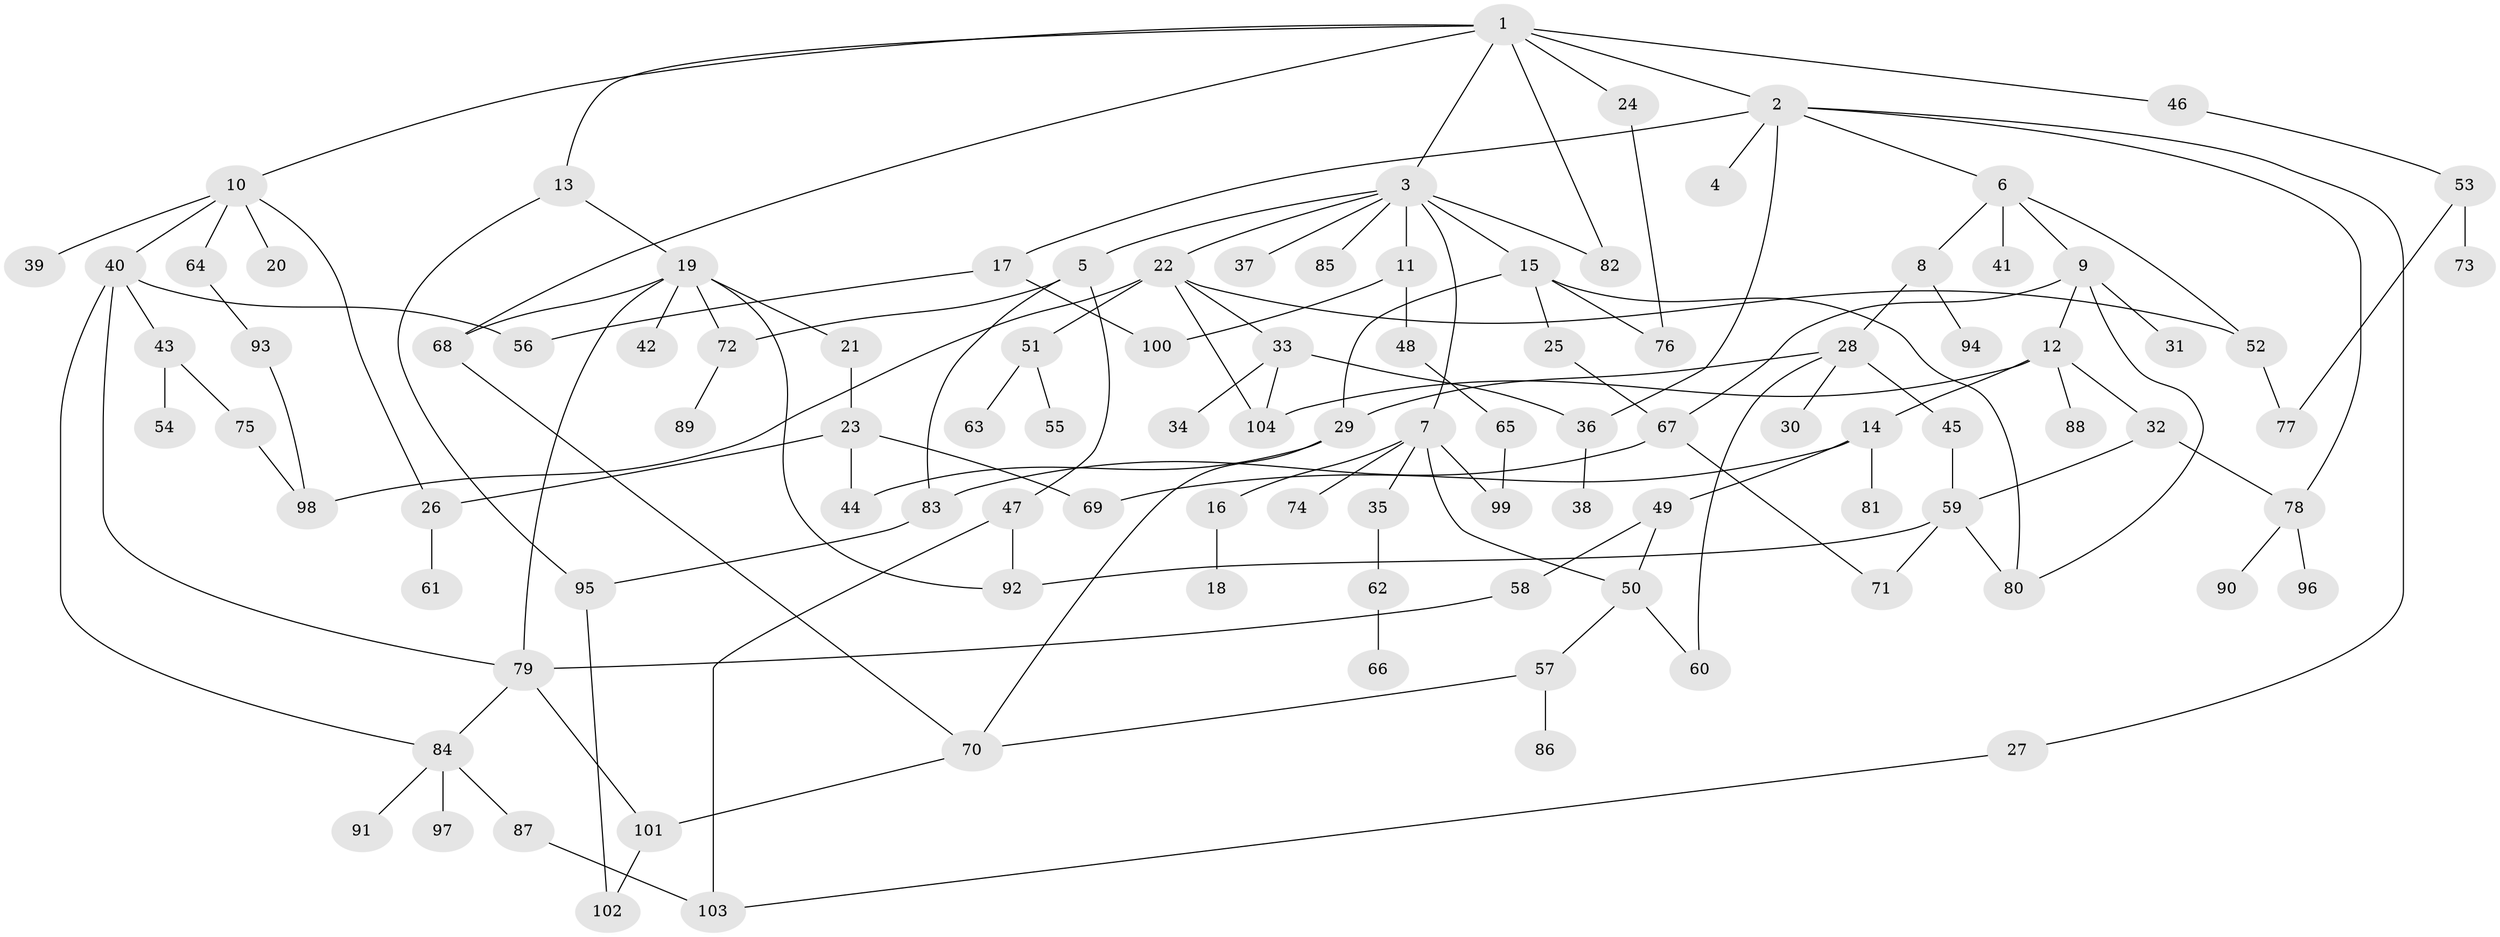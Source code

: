 // Generated by graph-tools (version 1.1) at 2025/49/03/09/25 03:49:22]
// undirected, 104 vertices, 142 edges
graph export_dot {
graph [start="1"]
  node [color=gray90,style=filled];
  1;
  2;
  3;
  4;
  5;
  6;
  7;
  8;
  9;
  10;
  11;
  12;
  13;
  14;
  15;
  16;
  17;
  18;
  19;
  20;
  21;
  22;
  23;
  24;
  25;
  26;
  27;
  28;
  29;
  30;
  31;
  32;
  33;
  34;
  35;
  36;
  37;
  38;
  39;
  40;
  41;
  42;
  43;
  44;
  45;
  46;
  47;
  48;
  49;
  50;
  51;
  52;
  53;
  54;
  55;
  56;
  57;
  58;
  59;
  60;
  61;
  62;
  63;
  64;
  65;
  66;
  67;
  68;
  69;
  70;
  71;
  72;
  73;
  74;
  75;
  76;
  77;
  78;
  79;
  80;
  81;
  82;
  83;
  84;
  85;
  86;
  87;
  88;
  89;
  90;
  91;
  92;
  93;
  94;
  95;
  96;
  97;
  98;
  99;
  100;
  101;
  102;
  103;
  104;
  1 -- 2;
  1 -- 3;
  1 -- 10;
  1 -- 13;
  1 -- 24;
  1 -- 46;
  1 -- 68;
  1 -- 82;
  2 -- 4;
  2 -- 6;
  2 -- 17;
  2 -- 27;
  2 -- 36;
  2 -- 78;
  3 -- 5;
  3 -- 7;
  3 -- 11;
  3 -- 15;
  3 -- 22;
  3 -- 37;
  3 -- 82;
  3 -- 85;
  5 -- 47;
  5 -- 83;
  5 -- 72;
  6 -- 8;
  6 -- 9;
  6 -- 41;
  6 -- 52;
  7 -- 16;
  7 -- 35;
  7 -- 74;
  7 -- 99;
  7 -- 50;
  8 -- 28;
  8 -- 94;
  9 -- 12;
  9 -- 31;
  9 -- 67;
  9 -- 80;
  10 -- 20;
  10 -- 26;
  10 -- 39;
  10 -- 40;
  10 -- 64;
  11 -- 48;
  11 -- 100;
  12 -- 14;
  12 -- 32;
  12 -- 88;
  12 -- 104;
  13 -- 19;
  13 -- 95;
  14 -- 49;
  14 -- 69;
  14 -- 81;
  15 -- 25;
  15 -- 80;
  15 -- 76;
  15 -- 29;
  16 -- 18;
  17 -- 56;
  17 -- 100;
  19 -- 21;
  19 -- 42;
  19 -- 72;
  19 -- 79;
  19 -- 68;
  19 -- 92;
  21 -- 23;
  22 -- 33;
  22 -- 51;
  22 -- 52;
  22 -- 104;
  22 -- 98;
  23 -- 44;
  23 -- 26;
  23 -- 69;
  24 -- 76;
  25 -- 67;
  26 -- 61;
  27 -- 103;
  28 -- 29;
  28 -- 30;
  28 -- 45;
  28 -- 60;
  29 -- 44;
  29 -- 70;
  32 -- 78;
  32 -- 59;
  33 -- 34;
  33 -- 104;
  33 -- 36;
  35 -- 62;
  36 -- 38;
  40 -- 43;
  40 -- 84;
  40 -- 56;
  40 -- 79;
  43 -- 54;
  43 -- 75;
  45 -- 59;
  46 -- 53;
  47 -- 92;
  47 -- 103;
  48 -- 65;
  49 -- 50;
  49 -- 58;
  50 -- 57;
  50 -- 60;
  51 -- 55;
  51 -- 63;
  52 -- 77;
  53 -- 73;
  53 -- 77;
  57 -- 86;
  57 -- 70;
  58 -- 79;
  59 -- 92;
  59 -- 71;
  59 -- 80;
  62 -- 66;
  64 -- 93;
  65 -- 99;
  67 -- 71;
  67 -- 83;
  68 -- 70;
  70 -- 101;
  72 -- 89;
  75 -- 98;
  78 -- 90;
  78 -- 96;
  79 -- 84;
  79 -- 101;
  83 -- 95;
  84 -- 87;
  84 -- 91;
  84 -- 97;
  87 -- 103;
  93 -- 98;
  95 -- 102;
  101 -- 102;
}
